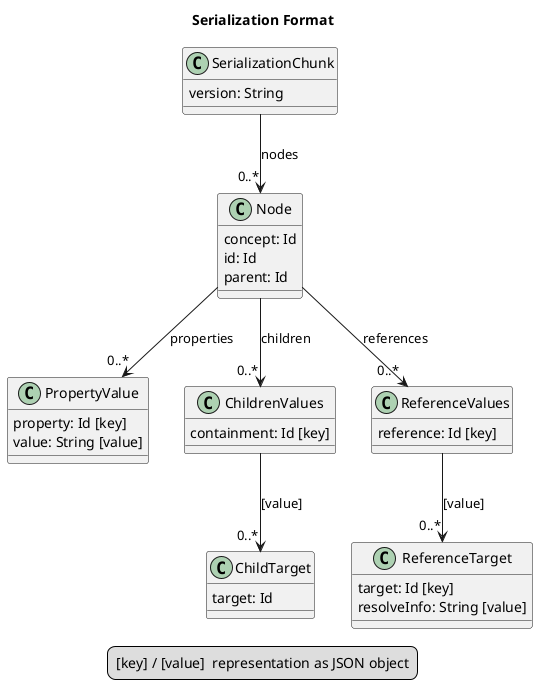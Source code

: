 @startuml

title Serialization Format

legend
    <#transparent,#transparent>| [key] / [value] | representation as JSON object |
end legend

class SerializationChunk {
    version: String
}

SerializationChunk --> "0..*" Node: nodes

class Node {
    concept: Id
    id: Id
    parent: Id
}

Node --> "0..*" PropertyValue: properties

class PropertyValue {
    property: Id [key]
    value: String [value]
}

Node --> "0..*" ChildrenValues: children

class ChildrenValues {
    containment: Id [key]
}

ChildrenValues --> "0..*" ChildTarget: [value]

class ChildTarget {
    target: Id
}

Node --> "0..*" ReferenceValues: references

class ReferenceValues {
    reference: Id [key]
}

ReferenceValues --> "0..*" ReferenceTarget: [value]

class ReferenceTarget {
    target: Id [key]
    resolveInfo: String [value]
}

@enduml